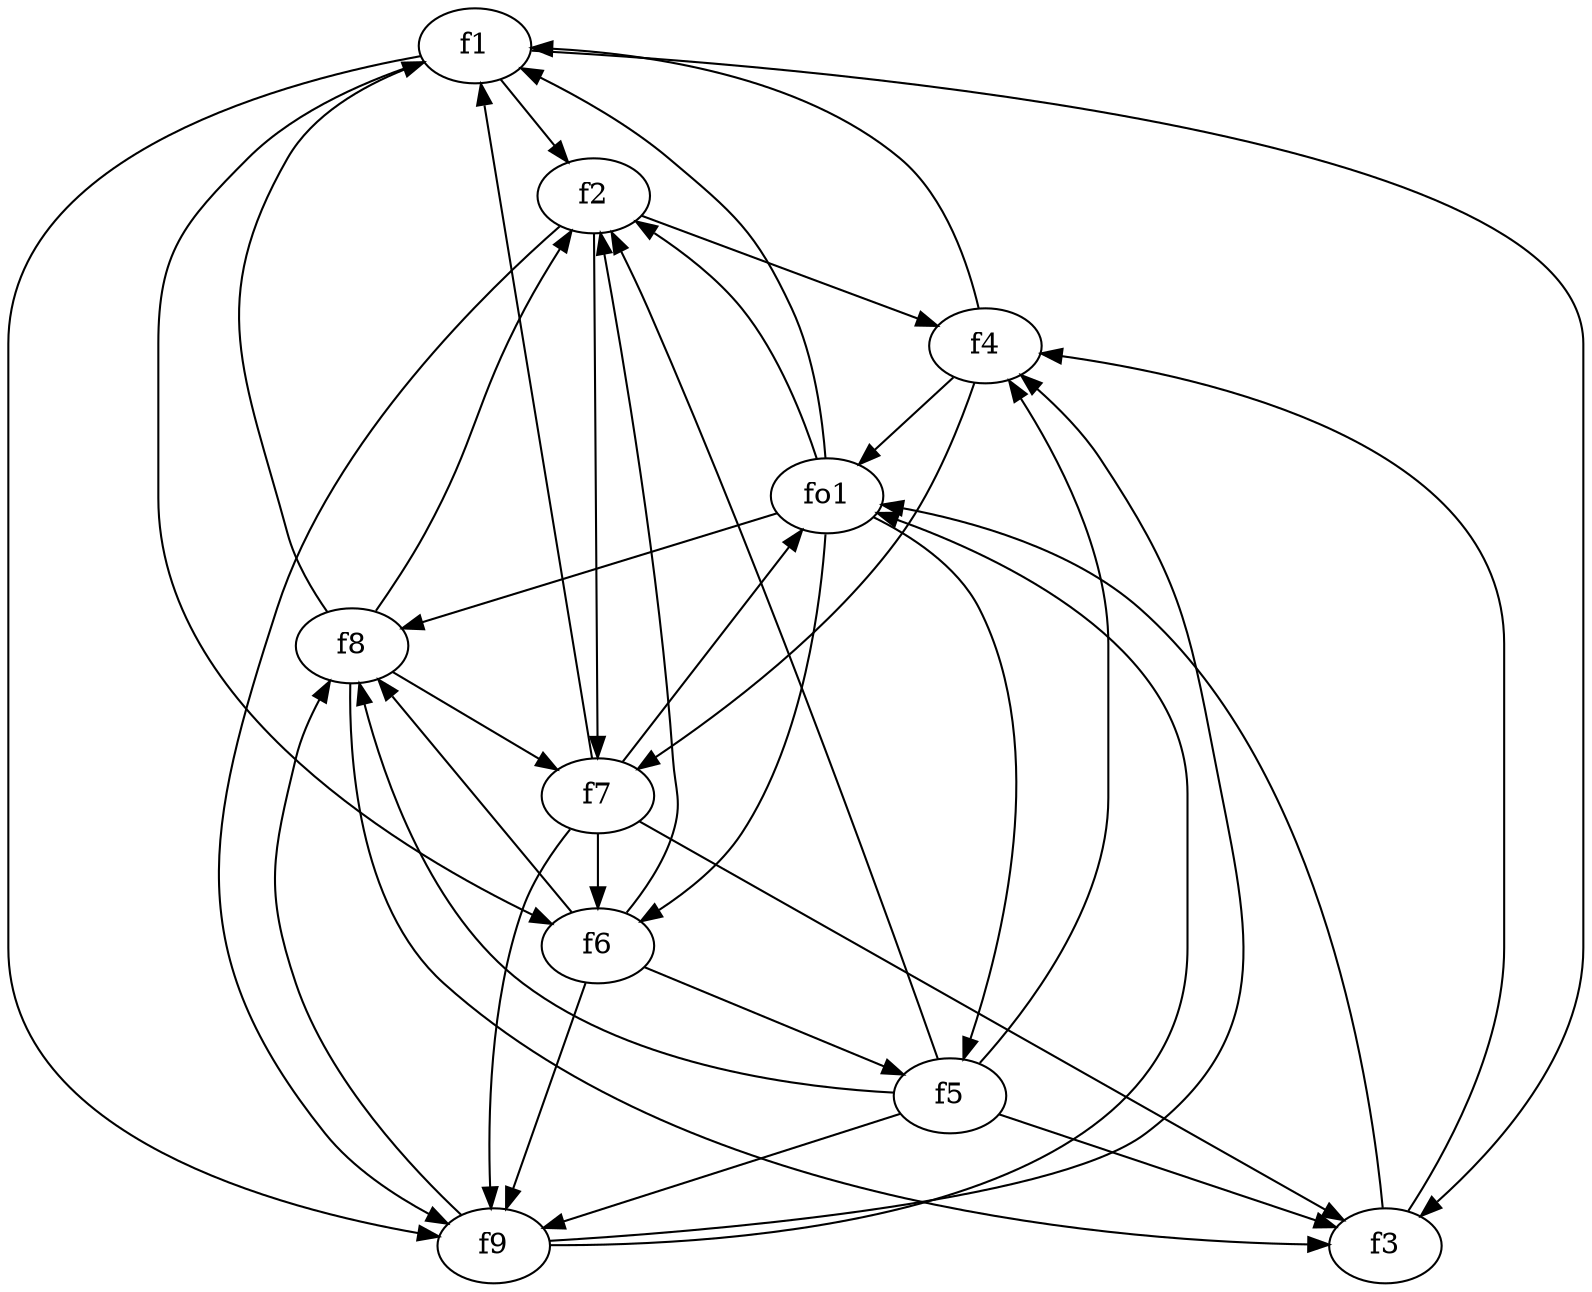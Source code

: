 strict digraph  {
f1;
f2;
f3;
f4;
f5;
f6;
f7;
f8;
f9;
fo1;
f1 -> f9  [weight=2];
f1 -> f2  [weight=2];
f1 -> f3  [weight=2];
f1 -> f6  [weight=2];
f2 -> f4  [weight=2];
f2 -> f9  [weight=2];
f2 -> f7  [weight=2];
f3 -> fo1  [weight=2];
f3 -> f4  [weight=2];
f4 -> fo1  [weight=2];
f4 -> f1  [weight=2];
f4 -> f7  [weight=2];
f5 -> f8  [weight=2];
f5 -> f4  [weight=2];
f5 -> f2  [weight=2];
f5 -> f3  [weight=2];
f5 -> f9  [weight=2];
f6 -> f9  [weight=2];
f6 -> f2  [weight=2];
f6 -> f5  [weight=2];
f6 -> f8  [weight=2];
f7 -> f3  [weight=2];
f7 -> fo1  [weight=2];
f7 -> f9  [weight=2];
f7 -> f1  [weight=2];
f7 -> f6  [weight=2];
f8 -> f7  [weight=2];
f8 -> f1  [weight=2];
f8 -> f3  [weight=2];
f8 -> f2  [weight=2];
f9 -> f4  [weight=2];
f9 -> fo1  [weight=2];
f9 -> f8  [weight=2];
fo1 -> f1  [weight=2];
fo1 -> f2  [weight=2];
fo1 -> f6  [weight=2];
fo1 -> f5  [weight=2];
fo1 -> f8  [weight=2];
}
